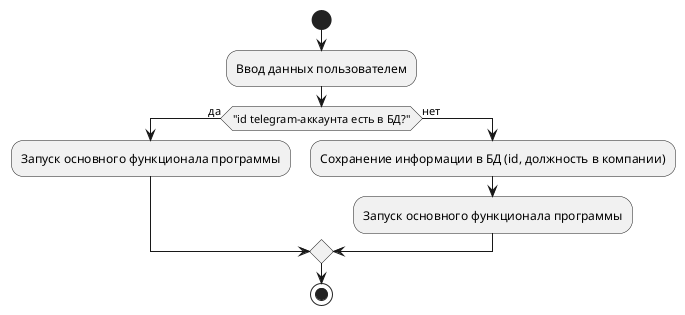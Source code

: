 @startuml
start

:Ввод данных пользователем;

if ("id telegram-аккаунта есть в БД?") then (да)
  :Запуск основного функционала программы;
else (нет)
  :Сохранение информации в БД (id, должность в компании);
  :Запуск основного функционала программы;
endif

stop
@enduml

